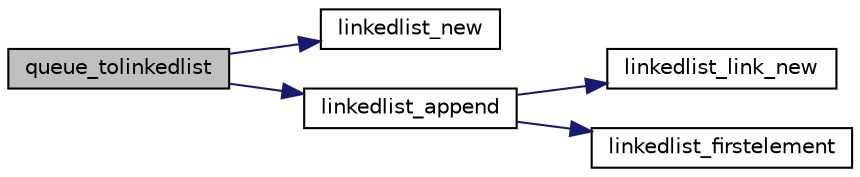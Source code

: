 digraph "queue_tolinkedlist"
{
 // INTERACTIVE_SVG=YES
 // LATEX_PDF_SIZE
  edge [fontname="Helvetica",fontsize="10",labelfontname="Helvetica",labelfontsize="10"];
  node [fontname="Helvetica",fontsize="10",shape=record];
  rankdir="LR";
  Node45 [label="queue_tolinkedlist",height=0.2,width=0.4,color="black", fillcolor="grey75", style="filled", fontcolor="black",tooltip=" "];
  Node45 -> Node46 [color="midnightblue",fontsize="10",style="solid",fontname="Helvetica"];
  Node46 [label="linkedlist_new",height=0.2,width=0.4,color="black", fillcolor="white", style="filled",URL="$linkedlist_8h.html#ad80787e592478d8c4710112beb673762",tooltip=" "];
  Node45 -> Node47 [color="midnightblue",fontsize="10",style="solid",fontname="Helvetica"];
  Node47 [label="linkedlist_append",height=0.2,width=0.4,color="black", fillcolor="white", style="filled",URL="$linkedlist_8h.html#a0d9503a42d93b5117f220cb0767a9d0a",tooltip=" "];
  Node47 -> Node48 [color="midnightblue",fontsize="10",style="solid",fontname="Helvetica"];
  Node48 [label="linkedlist_link_new",height=0.2,width=0.4,color="black", fillcolor="white", style="filled",URL="$linkedlist_8h.html#a6f90a908e4daf7aea35789b344a77d4d",tooltip=" "];
  Node47 -> Node49 [color="midnightblue",fontsize="10",style="solid",fontname="Helvetica"];
  Node49 [label="linkedlist_firstelement",height=0.2,width=0.4,color="black", fillcolor="white", style="filled",URL="$linkedlist_8h.html#a3d147e9ed43622dba232e07aa77dab48",tooltip=" "];
}
